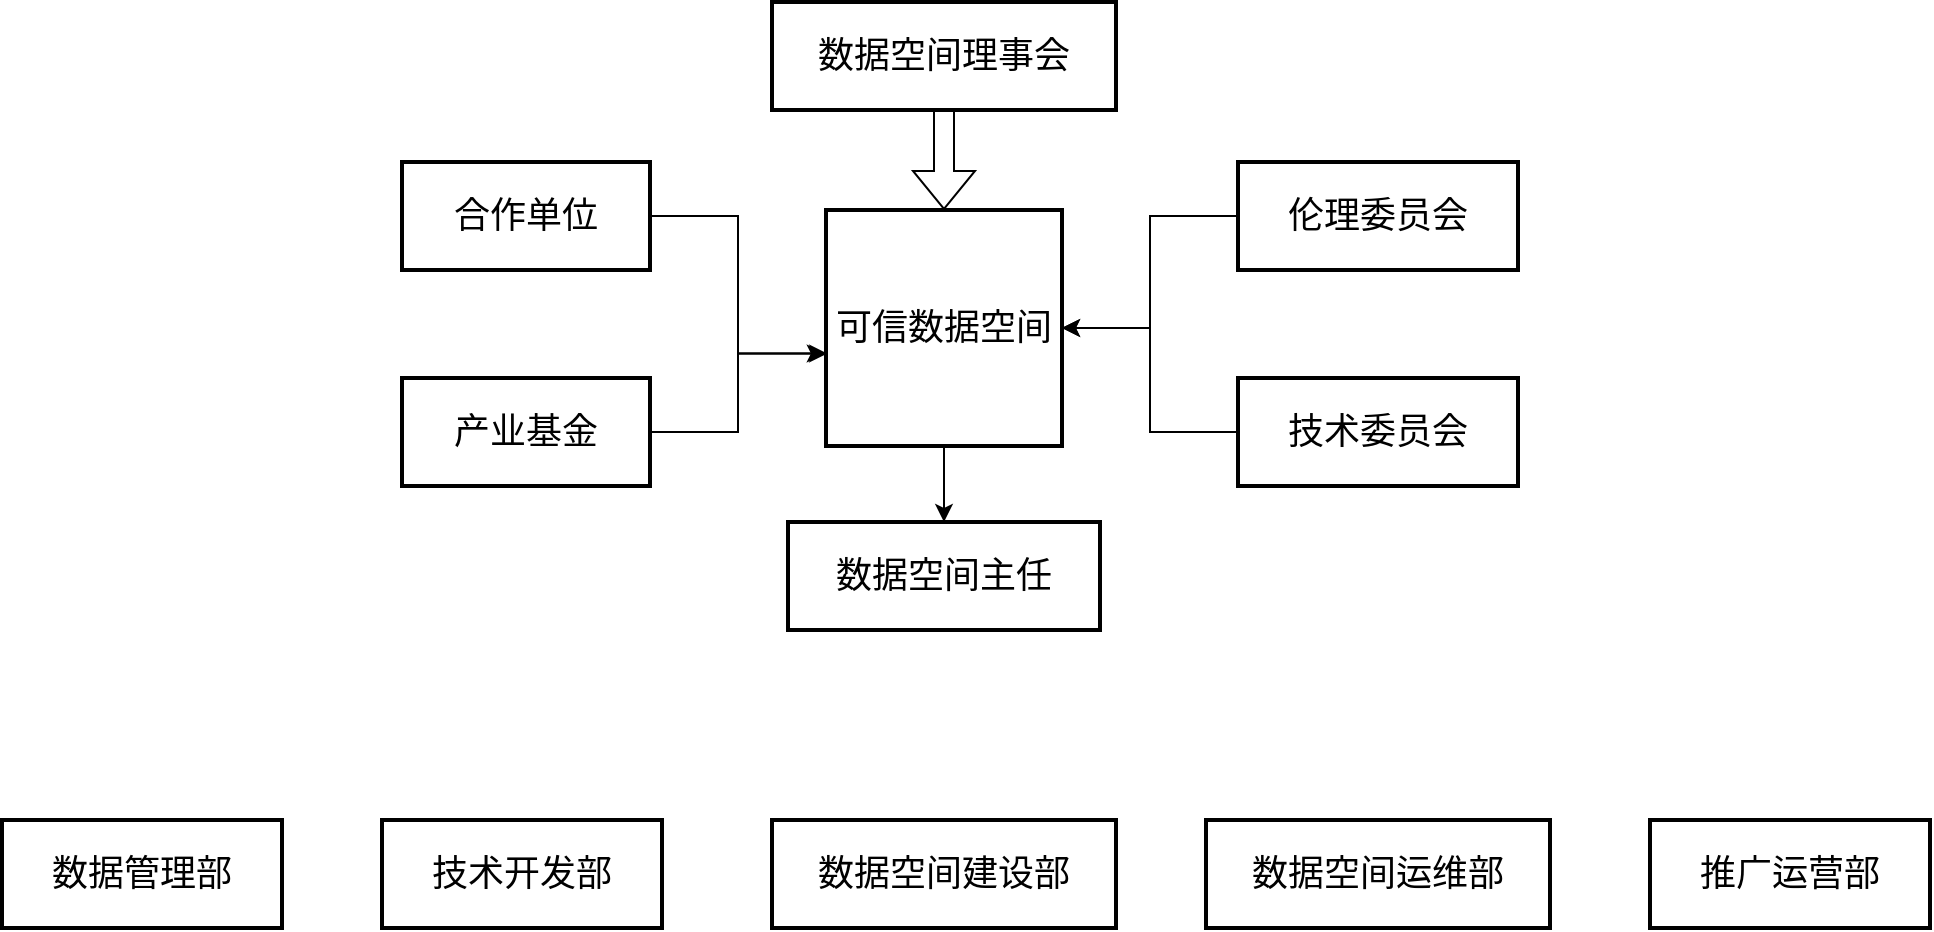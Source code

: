 <mxfile version="26.2.9">
  <diagram id="prtHgNgQTEPvFCAcTncT" name="Page-1">
    <mxGraphModel dx="1181" dy="644" grid="1" gridSize="10" guides="1" tooltips="1" connect="1" arrows="1" fold="1" page="1" pageScale="1" pageWidth="827" pageHeight="1169" math="0" shadow="0">
      <root>
        <mxCell id="0" />
        <mxCell id="1" parent="0" />
        <mxCell id="n8PuyOx6uOkXC0G1h50T-67" value="数据空间理事会" style="whiteSpace=wrap;strokeWidth=2;fontSize=18;" vertex="1" parent="1">
          <mxGeometry x="435" y="370" width="172" height="54" as="geometry" />
        </mxCell>
        <mxCell id="n8PuyOx6uOkXC0G1h50T-103" style="edgeStyle=orthogonalEdgeStyle;rounded=0;orthogonalLoop=1;jettySize=auto;html=1;exitX=0.5;exitY=1;exitDx=0;exitDy=0;entryX=0.5;entryY=0;entryDx=0;entryDy=0;fontSize=18;" edge="1" parent="1" source="n8PuyOx6uOkXC0G1h50T-68" target="n8PuyOx6uOkXC0G1h50T-69">
          <mxGeometry relative="1" as="geometry" />
        </mxCell>
        <mxCell id="n8PuyOx6uOkXC0G1h50T-68" value="可信数据空间" style="aspect=fixed;strokeWidth=2;whiteSpace=wrap;container=0;flipV=1;fontSize=18;" vertex="1" parent="1">
          <mxGeometry x="462" y="474" width="118" height="118" as="geometry" />
        </mxCell>
        <mxCell id="n8PuyOx6uOkXC0G1h50T-69" value="数据空间主任" style="whiteSpace=wrap;strokeWidth=2;fontSize=18;" vertex="1" parent="1">
          <mxGeometry x="443" y="630" width="156" height="54" as="geometry" />
        </mxCell>
        <mxCell id="n8PuyOx6uOkXC0G1h50T-101" style="edgeStyle=orthogonalEdgeStyle;rounded=0;orthogonalLoop=1;jettySize=auto;html=1;exitX=0;exitY=0.5;exitDx=0;exitDy=0;entryX=1;entryY=0.5;entryDx=0;entryDy=0;fontSize=18;" edge="1" parent="1" source="n8PuyOx6uOkXC0G1h50T-71" target="n8PuyOx6uOkXC0G1h50T-68">
          <mxGeometry relative="1" as="geometry" />
        </mxCell>
        <mxCell id="n8PuyOx6uOkXC0G1h50T-71" value="伦理委员会" style="whiteSpace=wrap;strokeWidth=2;fontSize=18;" vertex="1" parent="1">
          <mxGeometry x="668" y="450" width="140" height="54" as="geometry" />
        </mxCell>
        <mxCell id="n8PuyOx6uOkXC0G1h50T-72" value="产业基金" style="whiteSpace=wrap;strokeWidth=2;fontSize=18;" vertex="1" parent="1">
          <mxGeometry x="250" y="558" width="124" height="54" as="geometry" />
        </mxCell>
        <mxCell id="n8PuyOx6uOkXC0G1h50T-74" value="数据管理部" style="whiteSpace=wrap;strokeWidth=2;fontSize=18;" vertex="1" parent="1">
          <mxGeometry x="50" y="779" width="140" height="54" as="geometry" />
        </mxCell>
        <mxCell id="n8PuyOx6uOkXC0G1h50T-75" value="技术开发部" style="whiteSpace=wrap;strokeWidth=2;fontSize=18;" vertex="1" parent="1">
          <mxGeometry x="240" y="779" width="140" height="54" as="geometry" />
        </mxCell>
        <mxCell id="n8PuyOx6uOkXC0G1h50T-76" value="数据空间建设部" style="whiteSpace=wrap;strokeWidth=2;fontSize=18;" vertex="1" parent="1">
          <mxGeometry x="435" y="779" width="172" height="54" as="geometry" />
        </mxCell>
        <mxCell id="n8PuyOx6uOkXC0G1h50T-77" value="数据空间运维部" style="whiteSpace=wrap;strokeWidth=2;fontSize=18;" vertex="1" parent="1">
          <mxGeometry x="652" y="779" width="172" height="54" as="geometry" />
        </mxCell>
        <mxCell id="n8PuyOx6uOkXC0G1h50T-78" value="推广运营部" style="whiteSpace=wrap;strokeWidth=2;fontSize=18;" vertex="1" parent="1">
          <mxGeometry x="874" y="779" width="140" height="54" as="geometry" />
        </mxCell>
        <mxCell id="n8PuyOx6uOkXC0G1h50T-73" value="合作单位" style="whiteSpace=wrap;strokeWidth=2;fontSize=18;" vertex="1" parent="1">
          <mxGeometry x="250" y="450" width="124" height="54" as="geometry" />
        </mxCell>
        <mxCell id="n8PuyOx6uOkXC0G1h50T-96" style="edgeStyle=orthogonalEdgeStyle;rounded=0;orthogonalLoop=1;jettySize=auto;html=1;exitX=1;exitY=0.5;exitDx=0;exitDy=0;entryX=-0.005;entryY=0.392;entryDx=0;entryDy=0;entryPerimeter=0;fontSize=18;" edge="1" parent="1" source="n8PuyOx6uOkXC0G1h50T-72" target="n8PuyOx6uOkXC0G1h50T-68">
          <mxGeometry relative="1" as="geometry" />
        </mxCell>
        <mxCell id="n8PuyOx6uOkXC0G1h50T-99" style="edgeStyle=orthogonalEdgeStyle;rounded=0;orthogonalLoop=1;jettySize=auto;html=1;exitX=1;exitY=0.5;exitDx=0;exitDy=0;entryX=0.005;entryY=0.392;entryDx=0;entryDy=0;entryPerimeter=0;fontSize=18;" edge="1" parent="1" source="n8PuyOx6uOkXC0G1h50T-73" target="n8PuyOx6uOkXC0G1h50T-68">
          <mxGeometry relative="1" as="geometry" />
        </mxCell>
        <mxCell id="n8PuyOx6uOkXC0G1h50T-102" style="edgeStyle=orthogonalEdgeStyle;rounded=0;orthogonalLoop=1;jettySize=auto;html=1;entryX=1;entryY=0.5;entryDx=0;entryDy=0;fontSize=18;" edge="1" parent="1" source="n8PuyOx6uOkXC0G1h50T-70" target="n8PuyOx6uOkXC0G1h50T-68">
          <mxGeometry relative="1" as="geometry" />
        </mxCell>
        <mxCell id="n8PuyOx6uOkXC0G1h50T-70" value="技术委员会" style="whiteSpace=wrap;strokeWidth=2;fontSize=18;" vertex="1" parent="1">
          <mxGeometry x="668" y="558" width="140" height="54" as="geometry" />
        </mxCell>
        <mxCell id="n8PuyOx6uOkXC0G1h50T-105" value="" style="shape=flexArrow;endArrow=classic;html=1;rounded=0;entryX=0.5;entryY=0;entryDx=0;entryDy=0;exitX=0.5;exitY=1;exitDx=0;exitDy=0;fontSize=18;" edge="1" parent="1" source="n8PuyOx6uOkXC0G1h50T-67" target="n8PuyOx6uOkXC0G1h50T-68">
          <mxGeometry width="50" height="50" relative="1" as="geometry">
            <mxPoint x="520" y="430" as="sourcePoint" />
            <mxPoint x="560" y="380" as="targetPoint" />
          </mxGeometry>
        </mxCell>
      </root>
    </mxGraphModel>
  </diagram>
</mxfile>
